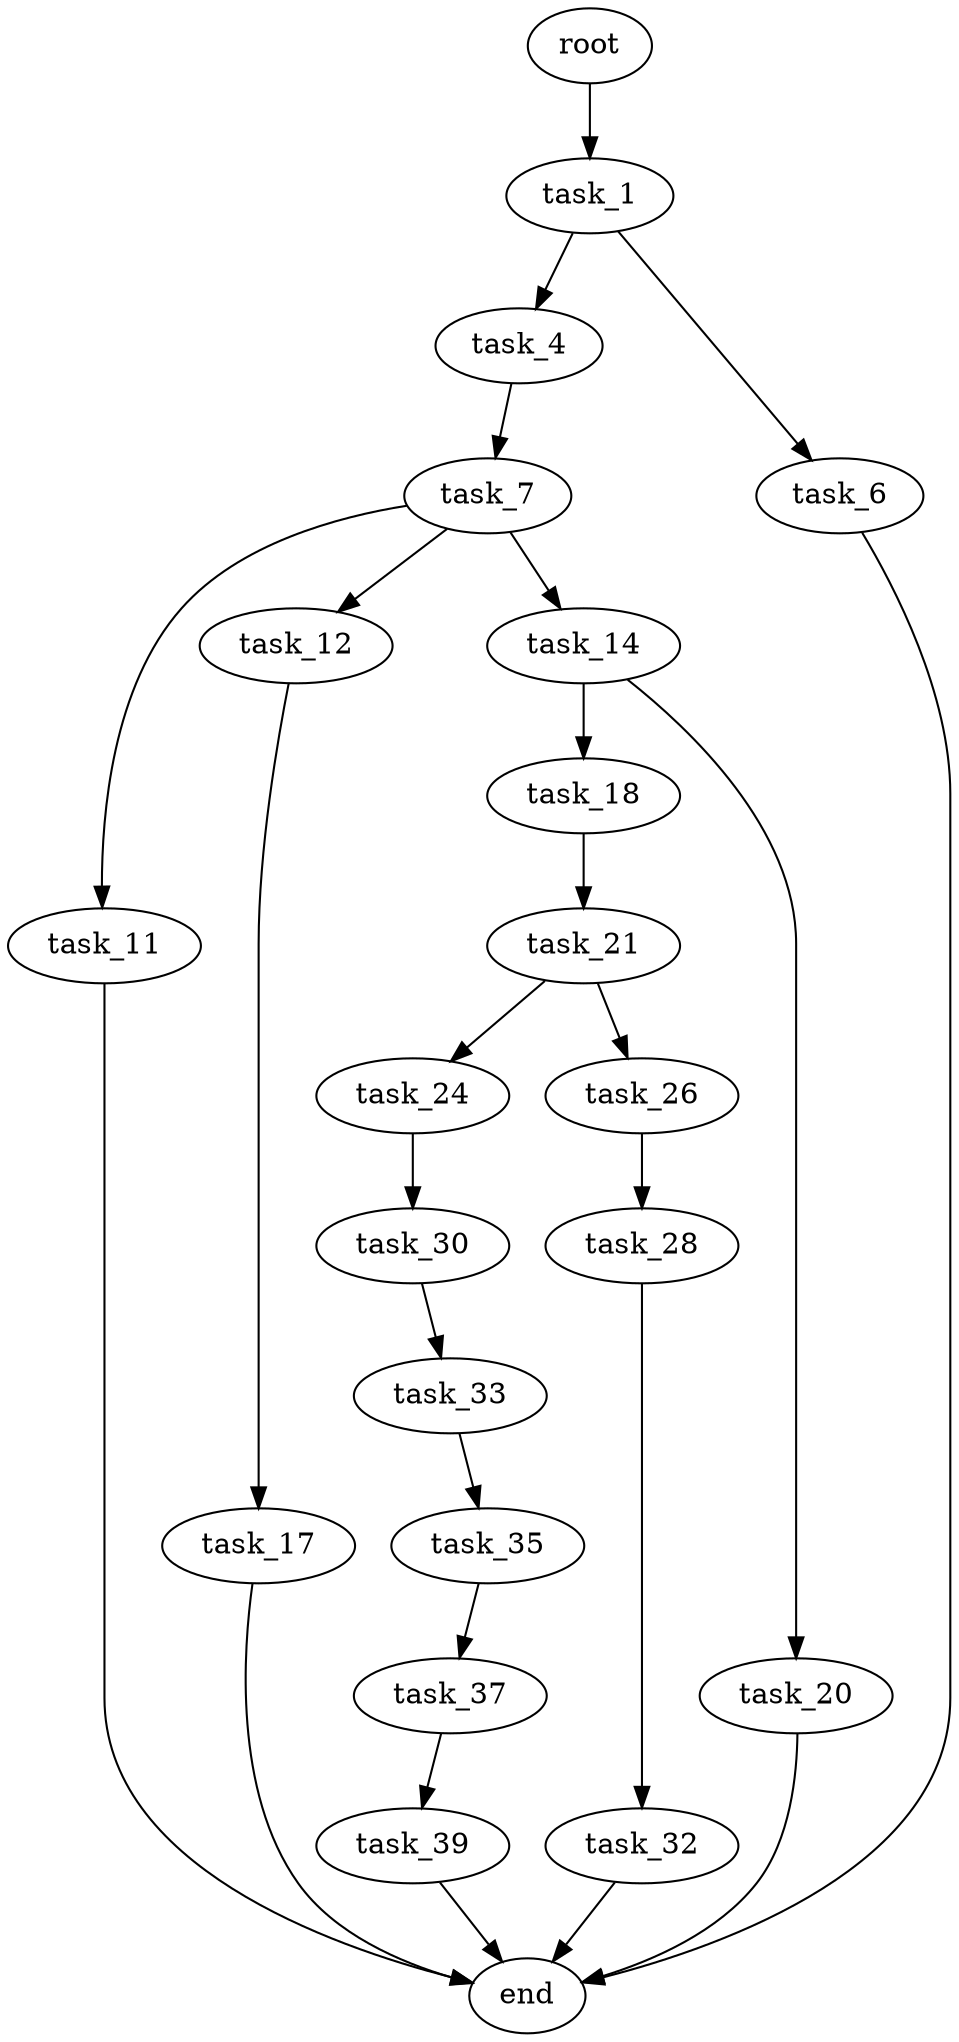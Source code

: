 digraph G {
  root [size="0.000000"];
  task_1 [size="38279548681.000000"];
  task_4 [size="608051973381.000000"];
  task_6 [size="69794395238.000000"];
  task_7 [size="368293445632.000000"];
  task_11 [size="134217728000.000000"];
  task_12 [size="33133358472.000000"];
  task_14 [size="549755813888.000000"];
  task_17 [size="80380209522.000000"];
  task_18 [size="4330285888.000000"];
  task_20 [size="2395140380.000000"];
  task_21 [size="43460469078.000000"];
  task_24 [size="142004260502.000000"];
  task_26 [size="231928233984.000000"];
  task_28 [size="670407743047.000000"];
  task_30 [size="68719476736.000000"];
  task_32 [size="68719476736.000000"];
  task_33 [size="248049828217.000000"];
  task_35 [size="70285258420.000000"];
  task_37 [size="13021567704.000000"];
  task_39 [size="1195746473.000000"];
  end [size="0.000000"];

  root -> task_1 [size="1.000000"];
  task_1 -> task_4 [size="838860800.000000"];
  task_1 -> task_6 [size="838860800.000000"];
  task_4 -> task_7 [size="411041792.000000"];
  task_6 -> end [size="1.000000"];
  task_7 -> task_11 [size="411041792.000000"];
  task_7 -> task_12 [size="411041792.000000"];
  task_7 -> task_14 [size="411041792.000000"];
  task_11 -> end [size="1.000000"];
  task_12 -> task_17 [size="134217728.000000"];
  task_14 -> task_18 [size="536870912.000000"];
  task_14 -> task_20 [size="536870912.000000"];
  task_17 -> end [size="1.000000"];
  task_18 -> task_21 [size="75497472.000000"];
  task_20 -> end [size="1.000000"];
  task_21 -> task_24 [size="838860800.000000"];
  task_21 -> task_26 [size="838860800.000000"];
  task_24 -> task_30 [size="134217728.000000"];
  task_26 -> task_28 [size="301989888.000000"];
  task_28 -> task_32 [size="536870912.000000"];
  task_30 -> task_33 [size="134217728.000000"];
  task_32 -> end [size="1.000000"];
  task_33 -> task_35 [size="209715200.000000"];
  task_35 -> task_37 [size="209715200.000000"];
  task_37 -> task_39 [size="33554432.000000"];
  task_39 -> end [size="1.000000"];
}
